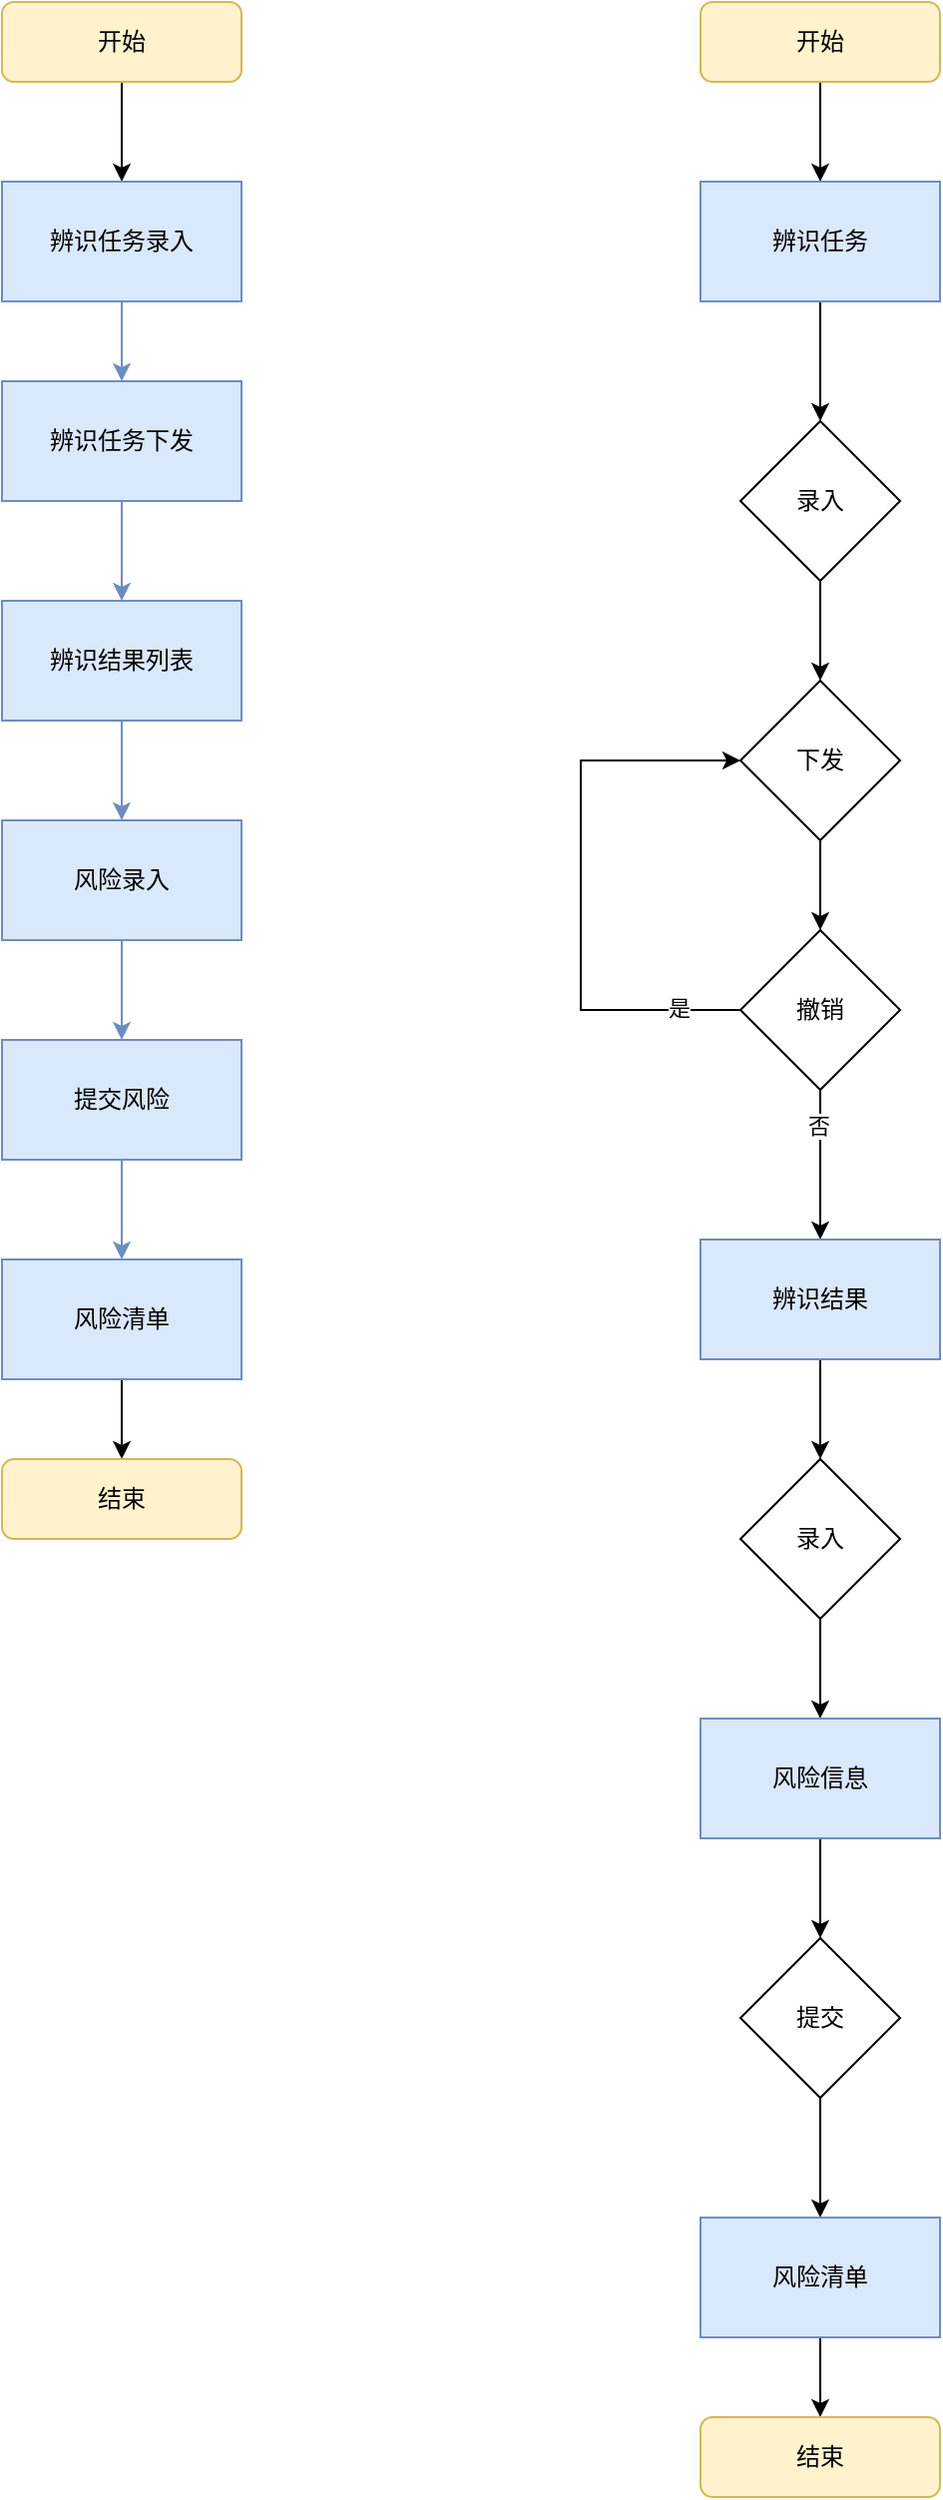 <mxfile version="22.1.0" type="github">
  <diagram id="C5RBs43oDa-KdzZeNtuy" name="Page-1">
    <mxGraphModel dx="2012" dy="1262" grid="1" gridSize="10" guides="1" tooltips="1" connect="1" arrows="1" fold="1" page="1" pageScale="1" pageWidth="827" pageHeight="1169" math="0" shadow="0">
      <root>
        <mxCell id="WIyWlLk6GJQsqaUBKTNV-0" />
        <mxCell id="WIyWlLk6GJQsqaUBKTNV-1" parent="WIyWlLk6GJQsqaUBKTNV-0" />
        <mxCell id="eMWkmwNV_JZ2npv5wKMB-5" style="edgeStyle=orthogonalEdgeStyle;rounded=0;orthogonalLoop=1;jettySize=auto;html=1;entryX=0.5;entryY=0;entryDx=0;entryDy=0;" edge="1" parent="WIyWlLk6GJQsqaUBKTNV-1" source="WIyWlLk6GJQsqaUBKTNV-3" target="eMWkmwNV_JZ2npv5wKMB-0">
          <mxGeometry relative="1" as="geometry" />
        </mxCell>
        <mxCell id="WIyWlLk6GJQsqaUBKTNV-3" value="开始" style="rounded=1;whiteSpace=wrap;html=1;fontSize=12;glass=0;strokeWidth=1;shadow=0;fillColor=#fff2cc;strokeColor=#d6b656;" parent="WIyWlLk6GJQsqaUBKTNV-1" vertex="1">
          <mxGeometry x="160" y="80" width="120" height="40" as="geometry" />
        </mxCell>
        <mxCell id="eMWkmwNV_JZ2npv5wKMB-3" style="edgeStyle=orthogonalEdgeStyle;rounded=0;orthogonalLoop=1;jettySize=auto;html=1;entryX=0.5;entryY=0;entryDx=0;entryDy=0;fillColor=#dae8fc;strokeColor=#6c8ebf;" edge="1" parent="WIyWlLk6GJQsqaUBKTNV-1" source="eMWkmwNV_JZ2npv5wKMB-0" target="eMWkmwNV_JZ2npv5wKMB-1">
          <mxGeometry relative="1" as="geometry" />
        </mxCell>
        <mxCell id="eMWkmwNV_JZ2npv5wKMB-0" value="辨识任务录入" style="rounded=0;whiteSpace=wrap;html=1;fillColor=#dae8fc;strokeColor=#6c8ebf;" vertex="1" parent="WIyWlLk6GJQsqaUBKTNV-1">
          <mxGeometry x="160" y="170" width="120" height="60" as="geometry" />
        </mxCell>
        <mxCell id="eMWkmwNV_JZ2npv5wKMB-4" style="edgeStyle=orthogonalEdgeStyle;rounded=0;orthogonalLoop=1;jettySize=auto;html=1;entryX=0.5;entryY=0;entryDx=0;entryDy=0;fillColor=#dae8fc;strokeColor=#6c8ebf;" edge="1" parent="WIyWlLk6GJQsqaUBKTNV-1" source="eMWkmwNV_JZ2npv5wKMB-1" target="eMWkmwNV_JZ2npv5wKMB-2">
          <mxGeometry relative="1" as="geometry" />
        </mxCell>
        <mxCell id="eMWkmwNV_JZ2npv5wKMB-1" value="辨识任务下发" style="rounded=0;whiteSpace=wrap;html=1;fillColor=#dae8fc;strokeColor=#6c8ebf;" vertex="1" parent="WIyWlLk6GJQsqaUBKTNV-1">
          <mxGeometry x="160" y="270" width="120" height="60" as="geometry" />
        </mxCell>
        <mxCell id="eMWkmwNV_JZ2npv5wKMB-7" style="edgeStyle=orthogonalEdgeStyle;rounded=0;orthogonalLoop=1;jettySize=auto;html=1;entryX=0.5;entryY=0;entryDx=0;entryDy=0;fillColor=#dae8fc;strokeColor=#6c8ebf;" edge="1" parent="WIyWlLk6GJQsqaUBKTNV-1" source="eMWkmwNV_JZ2npv5wKMB-2" target="eMWkmwNV_JZ2npv5wKMB-6">
          <mxGeometry relative="1" as="geometry" />
        </mxCell>
        <mxCell id="eMWkmwNV_JZ2npv5wKMB-2" value="辨识结果列表" style="rounded=0;whiteSpace=wrap;html=1;fillColor=#dae8fc;strokeColor=#6c8ebf;" vertex="1" parent="WIyWlLk6GJQsqaUBKTNV-1">
          <mxGeometry x="160" y="380" width="120" height="60" as="geometry" />
        </mxCell>
        <mxCell id="eMWkmwNV_JZ2npv5wKMB-10" style="edgeStyle=orthogonalEdgeStyle;rounded=0;orthogonalLoop=1;jettySize=auto;html=1;entryX=0.5;entryY=0;entryDx=0;entryDy=0;fillColor=#dae8fc;strokeColor=#6c8ebf;" edge="1" parent="WIyWlLk6GJQsqaUBKTNV-1" source="eMWkmwNV_JZ2npv5wKMB-6" target="eMWkmwNV_JZ2npv5wKMB-8">
          <mxGeometry relative="1" as="geometry" />
        </mxCell>
        <mxCell id="eMWkmwNV_JZ2npv5wKMB-6" value="风险录入" style="rounded=0;whiteSpace=wrap;html=1;fillColor=#dae8fc;strokeColor=#6c8ebf;" vertex="1" parent="WIyWlLk6GJQsqaUBKTNV-1">
          <mxGeometry x="160" y="490" width="120" height="60" as="geometry" />
        </mxCell>
        <mxCell id="eMWkmwNV_JZ2npv5wKMB-11" value="" style="edgeStyle=orthogonalEdgeStyle;rounded=0;orthogonalLoop=1;jettySize=auto;html=1;fillColor=#dae8fc;strokeColor=#6c8ebf;" edge="1" parent="WIyWlLk6GJQsqaUBKTNV-1" source="eMWkmwNV_JZ2npv5wKMB-8" target="eMWkmwNV_JZ2npv5wKMB-9">
          <mxGeometry relative="1" as="geometry" />
        </mxCell>
        <mxCell id="eMWkmwNV_JZ2npv5wKMB-8" value="提交风险" style="rounded=0;whiteSpace=wrap;html=1;fillColor=#dae8fc;strokeColor=#6c8ebf;" vertex="1" parent="WIyWlLk6GJQsqaUBKTNV-1">
          <mxGeometry x="160" y="600" width="120" height="60" as="geometry" />
        </mxCell>
        <mxCell id="eMWkmwNV_JZ2npv5wKMB-13" style="edgeStyle=orthogonalEdgeStyle;rounded=0;orthogonalLoop=1;jettySize=auto;html=1;entryX=0.5;entryY=0;entryDx=0;entryDy=0;" edge="1" parent="WIyWlLk6GJQsqaUBKTNV-1" source="eMWkmwNV_JZ2npv5wKMB-9" target="eMWkmwNV_JZ2npv5wKMB-12">
          <mxGeometry relative="1" as="geometry" />
        </mxCell>
        <mxCell id="eMWkmwNV_JZ2npv5wKMB-9" value="风险清单" style="rounded=0;whiteSpace=wrap;html=1;fillColor=#dae8fc;strokeColor=#6c8ebf;" vertex="1" parent="WIyWlLk6GJQsqaUBKTNV-1">
          <mxGeometry x="160" y="710" width="120" height="60" as="geometry" />
        </mxCell>
        <mxCell id="eMWkmwNV_JZ2npv5wKMB-12" value="结束" style="rounded=1;whiteSpace=wrap;html=1;fontSize=12;glass=0;strokeWidth=1;shadow=0;fillColor=#fff2cc;strokeColor=#d6b656;" vertex="1" parent="WIyWlLk6GJQsqaUBKTNV-1">
          <mxGeometry x="160" y="810" width="120" height="40" as="geometry" />
        </mxCell>
        <mxCell id="eMWkmwNV_JZ2npv5wKMB-16" style="edgeStyle=orthogonalEdgeStyle;rounded=0;orthogonalLoop=1;jettySize=auto;html=1;entryX=0.5;entryY=0;entryDx=0;entryDy=0;" edge="1" parent="WIyWlLk6GJQsqaUBKTNV-1" source="eMWkmwNV_JZ2npv5wKMB-17" target="eMWkmwNV_JZ2npv5wKMB-19">
          <mxGeometry relative="1" as="geometry" />
        </mxCell>
        <mxCell id="eMWkmwNV_JZ2npv5wKMB-17" value="开始" style="rounded=1;whiteSpace=wrap;html=1;fontSize=12;glass=0;strokeWidth=1;shadow=0;fillColor=#fff2cc;strokeColor=#d6b656;" vertex="1" parent="WIyWlLk6GJQsqaUBKTNV-1">
          <mxGeometry x="510" y="80" width="120" height="40" as="geometry" />
        </mxCell>
        <mxCell id="eMWkmwNV_JZ2npv5wKMB-35" style="edgeStyle=orthogonalEdgeStyle;rounded=0;orthogonalLoop=1;jettySize=auto;html=1;entryX=0.5;entryY=0;entryDx=0;entryDy=0;" edge="1" parent="WIyWlLk6GJQsqaUBKTNV-1" source="eMWkmwNV_JZ2npv5wKMB-19" target="eMWkmwNV_JZ2npv5wKMB-31">
          <mxGeometry relative="1" as="geometry" />
        </mxCell>
        <mxCell id="eMWkmwNV_JZ2npv5wKMB-19" value="辨识任务" style="rounded=0;whiteSpace=wrap;html=1;fillColor=#dae8fc;strokeColor=#6c8ebf;" vertex="1" parent="WIyWlLk6GJQsqaUBKTNV-1">
          <mxGeometry x="510" y="170" width="120" height="60" as="geometry" />
        </mxCell>
        <mxCell id="eMWkmwNV_JZ2npv5wKMB-49" style="edgeStyle=orthogonalEdgeStyle;rounded=0;orthogonalLoop=1;jettySize=auto;html=1;entryX=0.5;entryY=0;entryDx=0;entryDy=0;" edge="1" parent="WIyWlLk6GJQsqaUBKTNV-1" source="eMWkmwNV_JZ2npv5wKMB-31" target="eMWkmwNV_JZ2npv5wKMB-33">
          <mxGeometry relative="1" as="geometry" />
        </mxCell>
        <mxCell id="eMWkmwNV_JZ2npv5wKMB-31" value="录入" style="rhombus;whiteSpace=wrap;html=1;" vertex="1" parent="WIyWlLk6GJQsqaUBKTNV-1">
          <mxGeometry x="530" y="290" width="80" height="80" as="geometry" />
        </mxCell>
        <mxCell id="eMWkmwNV_JZ2npv5wKMB-39" style="edgeStyle=orthogonalEdgeStyle;rounded=0;orthogonalLoop=1;jettySize=auto;html=1;entryX=0.5;entryY=0;entryDx=0;entryDy=0;" edge="1" parent="WIyWlLk6GJQsqaUBKTNV-1" source="eMWkmwNV_JZ2npv5wKMB-33" target="eMWkmwNV_JZ2npv5wKMB-37">
          <mxGeometry relative="1" as="geometry" />
        </mxCell>
        <mxCell id="eMWkmwNV_JZ2npv5wKMB-33" value="下发" style="rhombus;whiteSpace=wrap;html=1;" vertex="1" parent="WIyWlLk6GJQsqaUBKTNV-1">
          <mxGeometry x="530" y="420" width="80" height="80" as="geometry" />
        </mxCell>
        <mxCell id="eMWkmwNV_JZ2npv5wKMB-40" style="edgeStyle=orthogonalEdgeStyle;rounded=0;orthogonalLoop=1;jettySize=auto;html=1;entryX=0;entryY=0.5;entryDx=0;entryDy=0;" edge="1" parent="WIyWlLk6GJQsqaUBKTNV-1" source="eMWkmwNV_JZ2npv5wKMB-37" target="eMWkmwNV_JZ2npv5wKMB-33">
          <mxGeometry relative="1" as="geometry">
            <Array as="points">
              <mxPoint x="450" y="585" />
              <mxPoint x="450" y="460" />
            </Array>
          </mxGeometry>
        </mxCell>
        <mxCell id="eMWkmwNV_JZ2npv5wKMB-41" value="是" style="edgeLabel;html=1;align=center;verticalAlign=middle;resizable=0;points=[];" vertex="1" connectable="0" parent="eMWkmwNV_JZ2npv5wKMB-40">
          <mxGeometry x="-0.771" y="-1" relative="1" as="geometry">
            <mxPoint x="1" as="offset" />
          </mxGeometry>
        </mxCell>
        <mxCell id="eMWkmwNV_JZ2npv5wKMB-43" style="edgeStyle=orthogonalEdgeStyle;rounded=0;orthogonalLoop=1;jettySize=auto;html=1;entryX=0.5;entryY=0;entryDx=0;entryDy=0;" edge="1" parent="WIyWlLk6GJQsqaUBKTNV-1" source="eMWkmwNV_JZ2npv5wKMB-37" target="eMWkmwNV_JZ2npv5wKMB-42">
          <mxGeometry relative="1" as="geometry" />
        </mxCell>
        <mxCell id="eMWkmwNV_JZ2npv5wKMB-44" value="否" style="edgeLabel;html=1;align=center;verticalAlign=middle;resizable=0;points=[];" vertex="1" connectable="0" parent="eMWkmwNV_JZ2npv5wKMB-43">
          <mxGeometry x="-0.541" y="-1" relative="1" as="geometry">
            <mxPoint y="1" as="offset" />
          </mxGeometry>
        </mxCell>
        <mxCell id="eMWkmwNV_JZ2npv5wKMB-37" value="撤销" style="rhombus;whiteSpace=wrap;html=1;" vertex="1" parent="WIyWlLk6GJQsqaUBKTNV-1">
          <mxGeometry x="530" y="545" width="80" height="80" as="geometry" />
        </mxCell>
        <mxCell id="eMWkmwNV_JZ2npv5wKMB-46" style="edgeStyle=orthogonalEdgeStyle;rounded=0;orthogonalLoop=1;jettySize=auto;html=1;entryX=0.5;entryY=0;entryDx=0;entryDy=0;" edge="1" parent="WIyWlLk6GJQsqaUBKTNV-1" source="eMWkmwNV_JZ2npv5wKMB-42" target="eMWkmwNV_JZ2npv5wKMB-45">
          <mxGeometry relative="1" as="geometry" />
        </mxCell>
        <mxCell id="eMWkmwNV_JZ2npv5wKMB-42" value="辨识结果" style="rounded=0;whiteSpace=wrap;html=1;fillColor=#dae8fc;strokeColor=#6c8ebf;" vertex="1" parent="WIyWlLk6GJQsqaUBKTNV-1">
          <mxGeometry x="510" y="700" width="120" height="60" as="geometry" />
        </mxCell>
        <mxCell id="eMWkmwNV_JZ2npv5wKMB-48" style="edgeStyle=orthogonalEdgeStyle;rounded=0;orthogonalLoop=1;jettySize=auto;html=1;entryX=0.5;entryY=0;entryDx=0;entryDy=0;" edge="1" parent="WIyWlLk6GJQsqaUBKTNV-1" source="eMWkmwNV_JZ2npv5wKMB-45" target="eMWkmwNV_JZ2npv5wKMB-47">
          <mxGeometry relative="1" as="geometry" />
        </mxCell>
        <mxCell id="eMWkmwNV_JZ2npv5wKMB-45" value="录入" style="rhombus;whiteSpace=wrap;html=1;" vertex="1" parent="WIyWlLk6GJQsqaUBKTNV-1">
          <mxGeometry x="530" y="810" width="80" height="80" as="geometry" />
        </mxCell>
        <mxCell id="eMWkmwNV_JZ2npv5wKMB-51" style="edgeStyle=orthogonalEdgeStyle;rounded=0;orthogonalLoop=1;jettySize=auto;html=1;entryX=0.5;entryY=0;entryDx=0;entryDy=0;" edge="1" parent="WIyWlLk6GJQsqaUBKTNV-1" source="eMWkmwNV_JZ2npv5wKMB-47" target="eMWkmwNV_JZ2npv5wKMB-50">
          <mxGeometry relative="1" as="geometry" />
        </mxCell>
        <mxCell id="eMWkmwNV_JZ2npv5wKMB-47" value="风险信息" style="rounded=0;whiteSpace=wrap;html=1;fillColor=#dae8fc;strokeColor=#6c8ebf;" vertex="1" parent="WIyWlLk6GJQsqaUBKTNV-1">
          <mxGeometry x="510" y="940" width="120" height="60" as="geometry" />
        </mxCell>
        <mxCell id="eMWkmwNV_JZ2npv5wKMB-55" style="edgeStyle=orthogonalEdgeStyle;rounded=0;orthogonalLoop=1;jettySize=auto;html=1;entryX=0.5;entryY=0;entryDx=0;entryDy=0;" edge="1" parent="WIyWlLk6GJQsqaUBKTNV-1" source="eMWkmwNV_JZ2npv5wKMB-50" target="eMWkmwNV_JZ2npv5wKMB-53">
          <mxGeometry relative="1" as="geometry" />
        </mxCell>
        <mxCell id="eMWkmwNV_JZ2npv5wKMB-50" value="提交" style="rhombus;whiteSpace=wrap;html=1;" vertex="1" parent="WIyWlLk6GJQsqaUBKTNV-1">
          <mxGeometry x="530" y="1050" width="80" height="80" as="geometry" />
        </mxCell>
        <mxCell id="eMWkmwNV_JZ2npv5wKMB-52" style="edgeStyle=orthogonalEdgeStyle;rounded=0;orthogonalLoop=1;jettySize=auto;html=1;entryX=0.5;entryY=0;entryDx=0;entryDy=0;" edge="1" parent="WIyWlLk6GJQsqaUBKTNV-1" source="eMWkmwNV_JZ2npv5wKMB-53" target="eMWkmwNV_JZ2npv5wKMB-54">
          <mxGeometry relative="1" as="geometry" />
        </mxCell>
        <mxCell id="eMWkmwNV_JZ2npv5wKMB-53" value="风险清单" style="rounded=0;whiteSpace=wrap;html=1;fillColor=#dae8fc;strokeColor=#6c8ebf;" vertex="1" parent="WIyWlLk6GJQsqaUBKTNV-1">
          <mxGeometry x="510" y="1190" width="120" height="60" as="geometry" />
        </mxCell>
        <mxCell id="eMWkmwNV_JZ2npv5wKMB-54" value="结束" style="rounded=1;whiteSpace=wrap;html=1;fontSize=12;glass=0;strokeWidth=1;shadow=0;fillColor=#fff2cc;strokeColor=#d6b656;" vertex="1" parent="WIyWlLk6GJQsqaUBKTNV-1">
          <mxGeometry x="510" y="1290" width="120" height="40" as="geometry" />
        </mxCell>
      </root>
    </mxGraphModel>
  </diagram>
</mxfile>
